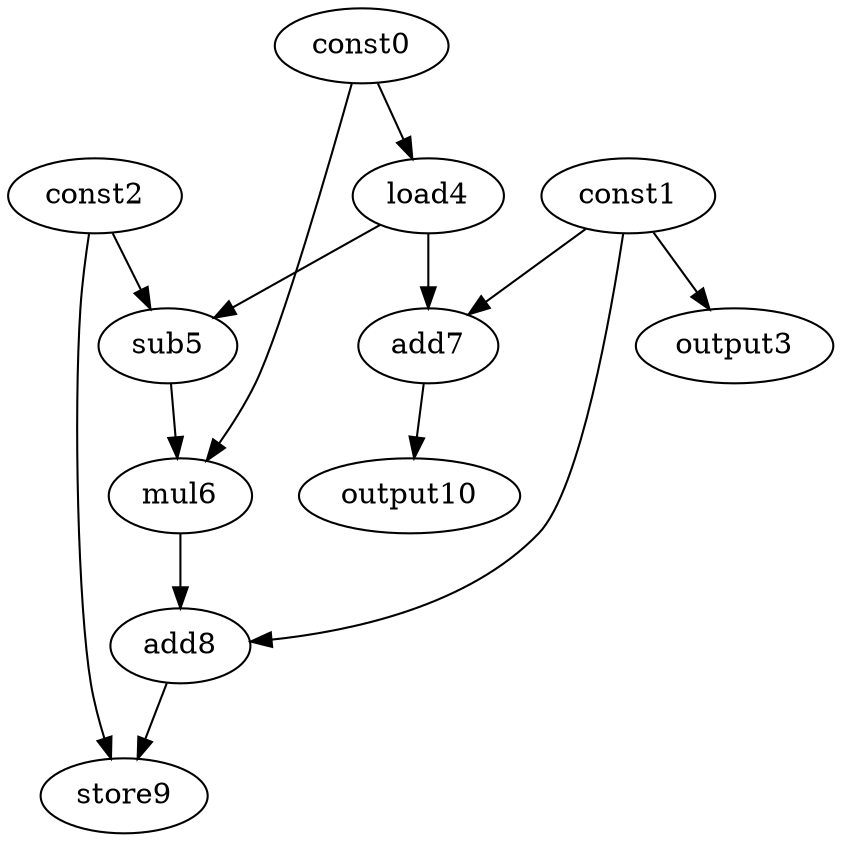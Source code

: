 digraph G { 
const0[opcode=const]; 
const1[opcode=const]; 
const2[opcode=const]; 
output3[opcode=output]; 
load4[opcode=load]; 
sub5[opcode=sub]; 
mul6[opcode=mul]; 
add7[opcode=add]; 
add8[opcode=add]; 
store9[opcode=store]; 
output10[opcode=output]; 
const1->output3[operand=0];
const0->load4[operand=0];
const2->sub5[operand=0];
load4->sub5[operand=1];
const1->add7[operand=0];
load4->add7[operand=1];
const0->mul6[operand=0];
sub5->mul6[operand=1];
add7->output10[operand=0];
const1->add8[operand=0];
mul6->add8[operand=1];
add8->store9[operand=0];
const2->store9[operand=1];
}
